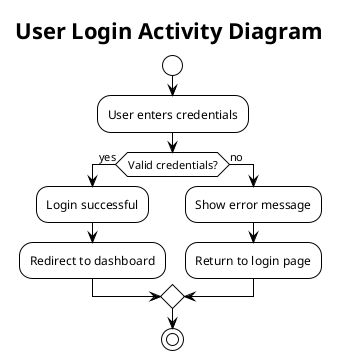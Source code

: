 @startuml activity-diagram
!theme plain
title User Login Activity Diagram

start
:User enters credentials;
if (Valid credentials?) then (yes)
  :Login successful;
  :Redirect to dashboard;
else (no)
  :Show error message;
  :Return to login page;
endif
stop
@enduml

@startuml sequence-diagram
!theme plain
title API Authentication Sequence

actor User
participant "Web App" as WA
participant "Auth Service" as AS
participant "Database" as DB

User -> WA: Login request
WA -> AS: Validate credentials
AS -> DB: Query user data
DB --> AS: User data
AS --> WA: Authentication token
WA --> User: Login success
@enduml

@startuml class-diagram
!theme plain
title User Management Class Diagram

class User {
  -id: string
  -username: string
  -email: string
  -password: string
  +login(): boolean
  +logout(): void
  +updateProfile(): void
}

class UserService {
  +authenticate(credentials): User
  +createUser(userData): User
  +updateUser(id, data): User
  +deleteUser(id): boolean
}

class Database {
  +connect(): void
  +query(sql): ResultSet
  +close(): void
}

UserService --> User : manages
UserService --> Database : uses
@enduml

@startuml component-diagram
!theme plain
title System Architecture Components

package "Frontend" {
  [React App]
  [Redux Store]
}

package "Backend" {
  [API Gateway]
  [Auth Service]
  [User Service]
}

package "Data Layer" {
  [PostgreSQL]
  [Redis Cache]
}

[React App] --> [API Gateway] : HTTP/REST
[API Gateway] --> [Auth Service]
[API Gateway] --> [User Service]
[Auth Service] --> [PostgreSQL]
[User Service] --> [PostgreSQL]
[User Service] --> [Redis Cache]
@enduml

@startuml usecase-diagram
!theme plain
title User Management Use Cases

actor "Admin" as admin
actor "Regular User" as user

rectangle "User Management System" {
  usecase "Login" as UC1
  usecase "Register" as UC2
  usecase "Update Profile" as UC3
  usecase "Delete Account" as UC4
  usecase "Manage Users" as UC5
  usecase "View Reports" as UC6
}

user --> UC1
user --> UC2
user --> UC3
user --> UC4

admin --> UC1
admin --> UC5
admin --> UC6

UC5 ..> UC4 : includes
UC6 ..> UC5 : extends
@enduml

@startuml state-diagram
!theme plain
title User Session State Diagram

[*] --> Logged_Out

Logged_Out --> Authenticating : login_attempt
Authenticating --> Logged_In : success
Authenticating --> Logged_Out : failure

Logged_In --> Active : user_activity
Logged_In --> Idle : no_activity

Active --> Idle : timeout
Idle --> Active : user_activity
Idle --> Logged_Out : session_timeout

Logged_In --> Logged_Out : logout
Active --> Logged_Out : logout
Idle --> Logged_Out : logout

Logged_Out --> [*]
@enduml